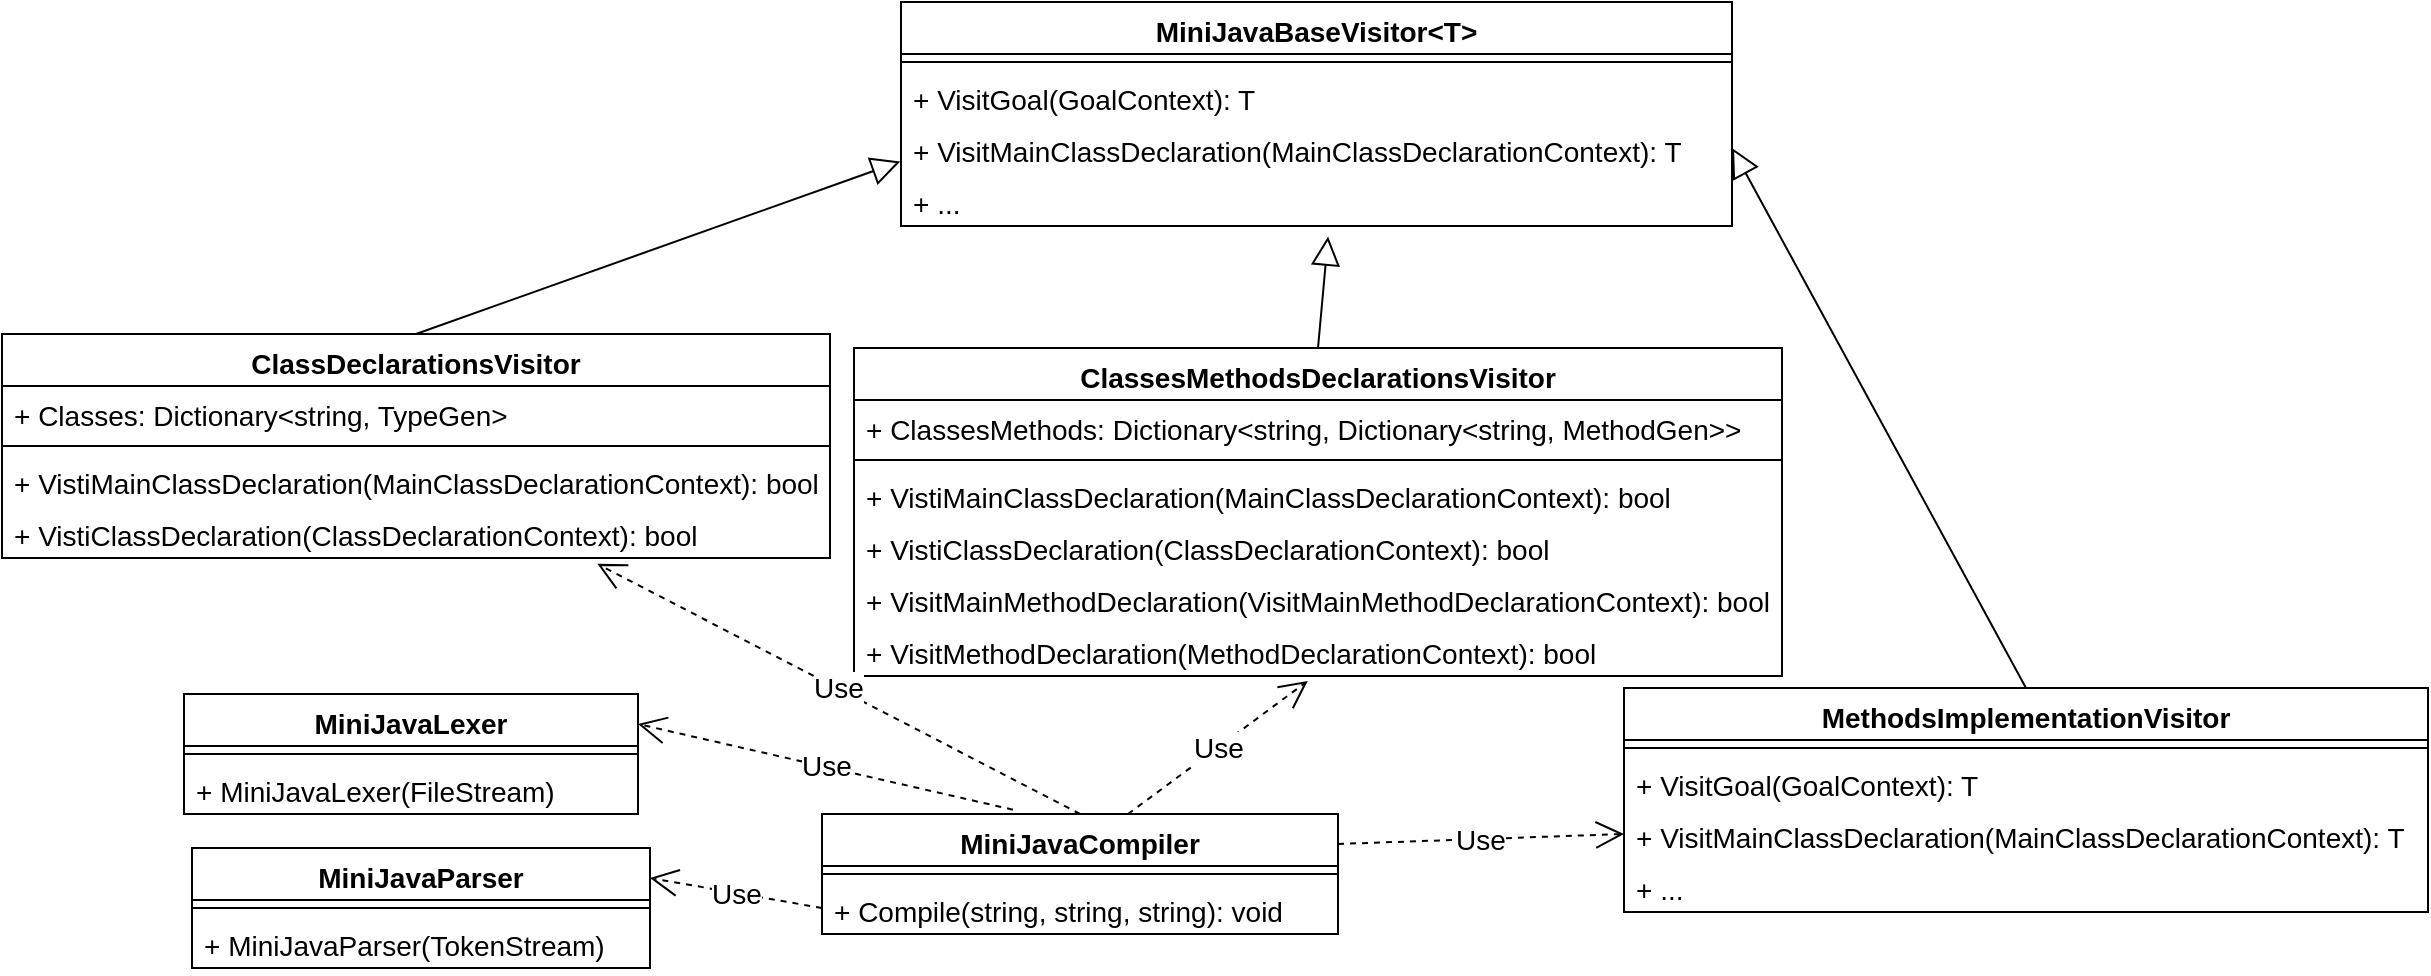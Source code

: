 <mxfile>
    <diagram id="4rTg1F9sDJ83Y3JCCfUz" name="Page-1">
        <mxGraphModel dx="1847" dy="1396" grid="0" gridSize="10" guides="1" tooltips="1" connect="1" arrows="1" fold="1" page="0" pageScale="1" pageWidth="827" pageHeight="1169" math="0" shadow="0">
            <root>
                <mxCell id="0"/>
                <mxCell id="1" parent="0"/>
                <mxCell id="9" value="MiniJavaCompiler" style="swimlane;fontStyle=1;align=center;verticalAlign=top;childLayout=stackLayout;horizontal=1;startSize=26;horizontalStack=0;resizeParent=1;resizeParentMax=0;resizeLast=0;collapsible=1;marginBottom=0;fontSize=14;" vertex="1" parent="1">
                    <mxGeometry x="480" y="362" width="258" height="60" as="geometry"/>
                </mxCell>
                <mxCell id="11" value="" style="line;strokeWidth=1;fillColor=none;align=left;verticalAlign=middle;spacingTop=-1;spacingLeft=3;spacingRight=3;rotatable=0;labelPosition=right;points=[];portConstraint=eastwest;strokeColor=inherit;fontSize=14;" vertex="1" parent="9">
                    <mxGeometry y="26" width="258" height="8" as="geometry"/>
                </mxCell>
                <mxCell id="12" value="+ Compile(string, string, string): void" style="text;strokeColor=none;fillColor=none;align=left;verticalAlign=top;spacingLeft=4;spacingRight=4;overflow=hidden;rotatable=0;points=[[0,0.5],[1,0.5]];portConstraint=eastwest;fontSize=14;" vertex="1" parent="9">
                    <mxGeometry y="34" width="258" height="26" as="geometry"/>
                </mxCell>
                <mxCell id="17" value="MiniJavaLexer" style="swimlane;fontStyle=1;align=center;verticalAlign=top;childLayout=stackLayout;horizontal=1;startSize=26;horizontalStack=0;resizeParent=1;resizeParentMax=0;resizeLast=0;collapsible=1;marginBottom=0;fontSize=14;" vertex="1" parent="1">
                    <mxGeometry x="161" y="302" width="227" height="60" as="geometry"/>
                </mxCell>
                <mxCell id="19" value="" style="line;strokeWidth=1;fillColor=none;align=left;verticalAlign=middle;spacingTop=-1;spacingLeft=3;spacingRight=3;rotatable=0;labelPosition=right;points=[];portConstraint=eastwest;strokeColor=inherit;fontSize=14;" vertex="1" parent="17">
                    <mxGeometry y="26" width="227" height="8" as="geometry"/>
                </mxCell>
                <mxCell id="20" value="+ MiniJavaLexer(FileStream)" style="text;strokeColor=none;fillColor=none;align=left;verticalAlign=top;spacingLeft=4;spacingRight=4;overflow=hidden;rotatable=0;points=[[0,0.5],[1,0.5]];portConstraint=eastwest;fontSize=14;" vertex="1" parent="17">
                    <mxGeometry y="34" width="227" height="26" as="geometry"/>
                </mxCell>
                <mxCell id="21" value="MiniJavaParser" style="swimlane;fontStyle=1;align=center;verticalAlign=top;childLayout=stackLayout;horizontal=1;startSize=26;horizontalStack=0;resizeParent=1;resizeParentMax=0;resizeLast=0;collapsible=1;marginBottom=0;fontSize=14;" vertex="1" parent="1">
                    <mxGeometry x="165" y="379" width="229" height="60" as="geometry"/>
                </mxCell>
                <mxCell id="22" value="" style="line;strokeWidth=1;fillColor=none;align=left;verticalAlign=middle;spacingTop=-1;spacingLeft=3;spacingRight=3;rotatable=0;labelPosition=right;points=[];portConstraint=eastwest;strokeColor=inherit;fontSize=14;" vertex="1" parent="21">
                    <mxGeometry y="26" width="229" height="8" as="geometry"/>
                </mxCell>
                <mxCell id="23" value="+ MiniJavaParser(TokenStream)" style="text;strokeColor=none;fillColor=none;align=left;verticalAlign=top;spacingLeft=4;spacingRight=4;overflow=hidden;rotatable=0;points=[[0,0.5],[1,0.5]];portConstraint=eastwest;fontSize=14;" vertex="1" parent="21">
                    <mxGeometry y="34" width="229" height="26" as="geometry"/>
                </mxCell>
                <mxCell id="24" value="MiniJavaBaseVisitor&lt;T&gt;" style="swimlane;fontStyle=1;align=center;verticalAlign=top;childLayout=stackLayout;horizontal=1;startSize=26;horizontalStack=0;resizeParent=1;resizeParentMax=0;resizeLast=0;collapsible=1;marginBottom=0;fontSize=14;" vertex="1" parent="1">
                    <mxGeometry x="519.5" y="-44" width="415.5" height="112" as="geometry"/>
                </mxCell>
                <mxCell id="26" value="" style="line;strokeWidth=1;fillColor=none;align=left;verticalAlign=middle;spacingTop=-1;spacingLeft=3;spacingRight=3;rotatable=0;labelPosition=right;points=[];portConstraint=eastwest;strokeColor=inherit;fontSize=14;" vertex="1" parent="24">
                    <mxGeometry y="26" width="415.5" height="8" as="geometry"/>
                </mxCell>
                <mxCell id="27" value="+ VisitGoal(GoalContext): T" style="text;strokeColor=none;fillColor=none;align=left;verticalAlign=top;spacingLeft=4;spacingRight=4;overflow=hidden;rotatable=0;points=[[0,0.5],[1,0.5]];portConstraint=eastwest;fontSize=14;" vertex="1" parent="24">
                    <mxGeometry y="34" width="415.5" height="26" as="geometry"/>
                </mxCell>
                <mxCell id="28" value="+ VisitMainClassDeclaration(MainClassDeclarationContext): T" style="text;strokeColor=none;fillColor=none;align=left;verticalAlign=top;spacingLeft=4;spacingRight=4;overflow=hidden;rotatable=0;points=[[0,0.5],[1,0.5]];portConstraint=eastwest;fontSize=14;" vertex="1" parent="24">
                    <mxGeometry y="60" width="415.5" height="26" as="geometry"/>
                </mxCell>
                <mxCell id="29" value="+ ..." style="text;strokeColor=none;fillColor=none;align=left;verticalAlign=top;spacingLeft=4;spacingRight=4;overflow=hidden;rotatable=0;points=[[0,0.5],[1,0.5]];portConstraint=eastwest;fontSize=14;" vertex="1" parent="24">
                    <mxGeometry y="86" width="415.5" height="26" as="geometry"/>
                </mxCell>
                <mxCell id="30" value="ClassDeclarationsVisitor" style="swimlane;fontStyle=1;align=center;verticalAlign=top;childLayout=stackLayout;horizontal=1;startSize=26;horizontalStack=0;resizeParent=1;resizeParentMax=0;resizeLast=0;collapsible=1;marginBottom=0;fontSize=14;" vertex="1" parent="1">
                    <mxGeometry x="70" y="122" width="414" height="112" as="geometry"/>
                </mxCell>
                <mxCell id="31" value="+ Classes: Dictionary&lt;string, TypeGen&gt;" style="text;strokeColor=none;fillColor=none;align=left;verticalAlign=top;spacingLeft=4;spacingRight=4;overflow=hidden;rotatable=0;points=[[0,0.5],[1,0.5]];portConstraint=eastwest;fontSize=14;" vertex="1" parent="30">
                    <mxGeometry y="26" width="414" height="26" as="geometry"/>
                </mxCell>
                <mxCell id="32" value="" style="line;strokeWidth=1;fillColor=none;align=left;verticalAlign=middle;spacingTop=-1;spacingLeft=3;spacingRight=3;rotatable=0;labelPosition=right;points=[];portConstraint=eastwest;strokeColor=inherit;fontSize=14;" vertex="1" parent="30">
                    <mxGeometry y="52" width="414" height="8" as="geometry"/>
                </mxCell>
                <mxCell id="33" value="+ VistiMainClassDeclaration(MainClassDeclarationContext): bool" style="text;strokeColor=none;fillColor=none;align=left;verticalAlign=top;spacingLeft=4;spacingRight=4;overflow=hidden;rotatable=0;points=[[0,0.5],[1,0.5]];portConstraint=eastwest;fontSize=14;" vertex="1" parent="30">
                    <mxGeometry y="60" width="414" height="26" as="geometry"/>
                </mxCell>
                <mxCell id="36" value="+ VistiClassDeclaration(ClassDeclarationContext): bool" style="text;strokeColor=none;fillColor=none;align=left;verticalAlign=top;spacingLeft=4;spacingRight=4;overflow=hidden;rotatable=0;points=[[0,0.5],[1,0.5]];portConstraint=eastwest;fontSize=14;" vertex="1" parent="30">
                    <mxGeometry y="86" width="414" height="26" as="geometry"/>
                </mxCell>
                <mxCell id="35" value="" style="endArrow=block;endFill=0;endSize=12;html=1;entryX=-0.001;entryY=-0.24;entryDx=0;entryDy=0;entryPerimeter=0;exitX=0.5;exitY=0;exitDx=0;exitDy=0;fontSize=14;" edge="1" parent="1" source="30" target="29">
                    <mxGeometry width="160" relative="1" as="geometry">
                        <mxPoint x="333" y="338" as="sourcePoint"/>
                        <mxPoint x="493" y="338" as="targetPoint"/>
                    </mxGeometry>
                </mxCell>
                <mxCell id="37" value="ClassesMethodsDeclarationsVisitor" style="swimlane;fontStyle=1;align=center;verticalAlign=top;childLayout=stackLayout;horizontal=1;startSize=26;horizontalStack=0;resizeParent=1;resizeParentMax=0;resizeLast=0;collapsible=1;marginBottom=0;fontSize=14;" vertex="1" parent="1">
                    <mxGeometry x="496" y="129" width="464" height="164" as="geometry"/>
                </mxCell>
                <mxCell id="38" value="+ ClassesMethods: Dictionary&lt;string, Dictionary&lt;string, MethodGen&gt;&gt;" style="text;strokeColor=none;fillColor=none;align=left;verticalAlign=top;spacingLeft=4;spacingRight=4;overflow=hidden;rotatable=0;points=[[0,0.5],[1,0.5]];portConstraint=eastwest;fontSize=14;" vertex="1" parent="37">
                    <mxGeometry y="26" width="464" height="26" as="geometry"/>
                </mxCell>
                <mxCell id="39" value="" style="line;strokeWidth=1;fillColor=none;align=left;verticalAlign=middle;spacingTop=-1;spacingLeft=3;spacingRight=3;rotatable=0;labelPosition=right;points=[];portConstraint=eastwest;strokeColor=inherit;fontSize=14;" vertex="1" parent="37">
                    <mxGeometry y="52" width="464" height="8" as="geometry"/>
                </mxCell>
                <mxCell id="41" value="+ VistiMainClassDeclaration(MainClassDeclarationContext): bool" style="text;strokeColor=none;fillColor=none;align=left;verticalAlign=top;spacingLeft=4;spacingRight=4;overflow=hidden;rotatable=0;points=[[0,0.5],[1,0.5]];portConstraint=eastwest;fontSize=14;" vertex="1" parent="37">
                    <mxGeometry y="60" width="464" height="26" as="geometry"/>
                </mxCell>
                <mxCell id="42" value="+ VistiClassDeclaration(ClassDeclarationContext): bool" style="text;strokeColor=none;fillColor=none;align=left;verticalAlign=top;spacingLeft=4;spacingRight=4;overflow=hidden;rotatable=0;points=[[0,0.5],[1,0.5]];portConstraint=eastwest;fontSize=14;" vertex="1" parent="37">
                    <mxGeometry y="86" width="464" height="26" as="geometry"/>
                </mxCell>
                <mxCell id="40" value="+ VisitMainMethodDeclaration(VisitMainMethodDeclarationContext): bool" style="text;strokeColor=none;fillColor=none;align=left;verticalAlign=top;spacingLeft=4;spacingRight=4;overflow=hidden;rotatable=0;points=[[0,0.5],[1,0.5]];portConstraint=eastwest;fontSize=14;" vertex="1" parent="37">
                    <mxGeometry y="112" width="464" height="26" as="geometry"/>
                </mxCell>
                <mxCell id="43" value="+ VisitMethodDeclaration(MethodDeclarationContext): bool" style="text;strokeColor=none;fillColor=none;align=left;verticalAlign=top;spacingLeft=4;spacingRight=4;overflow=hidden;rotatable=0;points=[[0,0.5],[1,0.5]];portConstraint=eastwest;fontSize=14;" vertex="1" parent="37">
                    <mxGeometry y="138" width="464" height="26" as="geometry"/>
                </mxCell>
                <mxCell id="44" value="" style="endArrow=block;endFill=0;endSize=12;html=1;entryX=0.514;entryY=1.204;entryDx=0;entryDy=0;entryPerimeter=0;exitX=0.5;exitY=0;exitDx=0;exitDy=0;fontSize=14;" edge="1" parent="1" source="37" target="29">
                    <mxGeometry width="160" relative="1" as="geometry">
                        <mxPoint x="528" y="305" as="sourcePoint"/>
                        <mxPoint x="577.896" y="158" as="targetPoint"/>
                    </mxGeometry>
                </mxCell>
                <mxCell id="45" value="MethodsImplementationVisitor" style="swimlane;fontStyle=1;align=center;verticalAlign=top;childLayout=stackLayout;horizontal=1;startSize=26;horizontalStack=0;resizeParent=1;resizeParentMax=0;resizeLast=0;collapsible=1;marginBottom=0;fontSize=14;" vertex="1" parent="1">
                    <mxGeometry x="881" y="299" width="402" height="112" as="geometry"/>
                </mxCell>
                <mxCell id="47" value="" style="line;strokeWidth=1;fillColor=none;align=left;verticalAlign=middle;spacingTop=-1;spacingLeft=3;spacingRight=3;rotatable=0;labelPosition=right;points=[];portConstraint=eastwest;strokeColor=inherit;fontSize=14;" vertex="1" parent="45">
                    <mxGeometry y="26" width="402" height="8" as="geometry"/>
                </mxCell>
                <mxCell id="49" value="+ VisitGoal(GoalContext): T" style="text;strokeColor=none;fillColor=none;align=left;verticalAlign=top;spacingLeft=4;spacingRight=4;overflow=hidden;rotatable=0;points=[[0,0.5],[1,0.5]];portConstraint=eastwest;fontSize=14;" vertex="1" parent="45">
                    <mxGeometry y="34" width="402" height="26" as="geometry"/>
                </mxCell>
                <mxCell id="50" value="+ VisitMainClassDeclaration(MainClassDeclarationContext): T" style="text;strokeColor=none;fillColor=none;align=left;verticalAlign=top;spacingLeft=4;spacingRight=4;overflow=hidden;rotatable=0;points=[[0,0.5],[1,0.5]];portConstraint=eastwest;fontSize=14;" vertex="1" parent="45">
                    <mxGeometry y="60" width="402" height="26" as="geometry"/>
                </mxCell>
                <mxCell id="51" value="+ ..." style="text;strokeColor=none;fillColor=none;align=left;verticalAlign=top;spacingLeft=4;spacingRight=4;overflow=hidden;rotatable=0;points=[[0,0.5],[1,0.5]];portConstraint=eastwest;fontSize=14;" vertex="1" parent="45">
                    <mxGeometry y="86" width="402" height="26" as="geometry"/>
                </mxCell>
                <mxCell id="52" value="" style="endArrow=block;endFill=0;endSize=12;html=1;entryX=1;entryY=0.5;entryDx=0;entryDy=0;exitX=0.5;exitY=0;exitDx=0;exitDy=0;fontSize=14;" edge="1" parent="1" source="45" target="28">
                    <mxGeometry width="160" relative="1" as="geometry">
                        <mxPoint x="960.5" y="302" as="sourcePoint"/>
                        <mxPoint x="693.08" y="160.002" as="targetPoint"/>
                    </mxGeometry>
                </mxCell>
                <mxCell id="53" value="Use" style="endArrow=open;endSize=12;dashed=1;html=1;entryX=0.719;entryY=1.113;entryDx=0;entryDy=0;entryPerimeter=0;exitX=0.5;exitY=0;exitDx=0;exitDy=0;fontSize=14;" edge="1" parent="1" source="9" target="36">
                    <mxGeometry width="160" relative="1" as="geometry">
                        <mxPoint x="435" y="283" as="sourcePoint"/>
                        <mxPoint x="595" y="283" as="targetPoint"/>
                    </mxGeometry>
                </mxCell>
                <mxCell id="54" value="Use" style="endArrow=open;endSize=12;dashed=1;html=1;entryX=1;entryY=0.25;entryDx=0;entryDy=0;exitX=0.37;exitY=-0.036;exitDx=0;exitDy=0;exitPerimeter=0;fontSize=14;" edge="1" parent="1" source="9" target="17">
                    <mxGeometry width="160" relative="1" as="geometry">
                        <mxPoint x="626.0" y="495" as="sourcePoint"/>
                        <mxPoint x="255.966" y="141.066" as="targetPoint"/>
                    </mxGeometry>
                </mxCell>
                <mxCell id="55" value="Use" style="endArrow=open;endSize=12;dashed=1;html=1;entryX=1;entryY=0.25;entryDx=0;entryDy=0;exitX=0;exitY=0.5;exitDx=0;exitDy=0;fontSize=14;" edge="1" parent="1" source="12" target="21">
                    <mxGeometry width="160" relative="1" as="geometry">
                        <mxPoint x="548" y="484" as="sourcePoint"/>
                        <mxPoint x="38" y="213.0" as="targetPoint"/>
                    </mxGeometry>
                </mxCell>
                <mxCell id="57" value="Use" style="endArrow=open;endSize=12;dashed=1;html=1;entryX=0.489;entryY=1.095;entryDx=0;entryDy=0;entryPerimeter=0;exitX=0.593;exitY=0;exitDx=0;exitDy=0;exitPerimeter=0;fontSize=14;" edge="1" parent="1" source="9" target="43">
                    <mxGeometry width="160" relative="1" as="geometry">
                        <mxPoint x="626.0" y="495" as="sourcePoint"/>
                        <mxPoint x="255.966" y="141.066" as="targetPoint"/>
                    </mxGeometry>
                </mxCell>
                <mxCell id="58" value="Use" style="endArrow=open;endSize=12;dashed=1;html=1;entryX=0;entryY=0.5;entryDx=0;entryDy=0;exitX=1;exitY=0.25;exitDx=0;exitDy=0;fontSize=14;" edge="1" parent="1" source="9" target="50">
                    <mxGeometry width="160" relative="1" as="geometry">
                        <mxPoint x="649.994" y="495" as="sourcePoint"/>
                        <mxPoint x="714.935" y="250.47" as="targetPoint"/>
                    </mxGeometry>
                </mxCell>
            </root>
        </mxGraphModel>
    </diagram>
</mxfile>